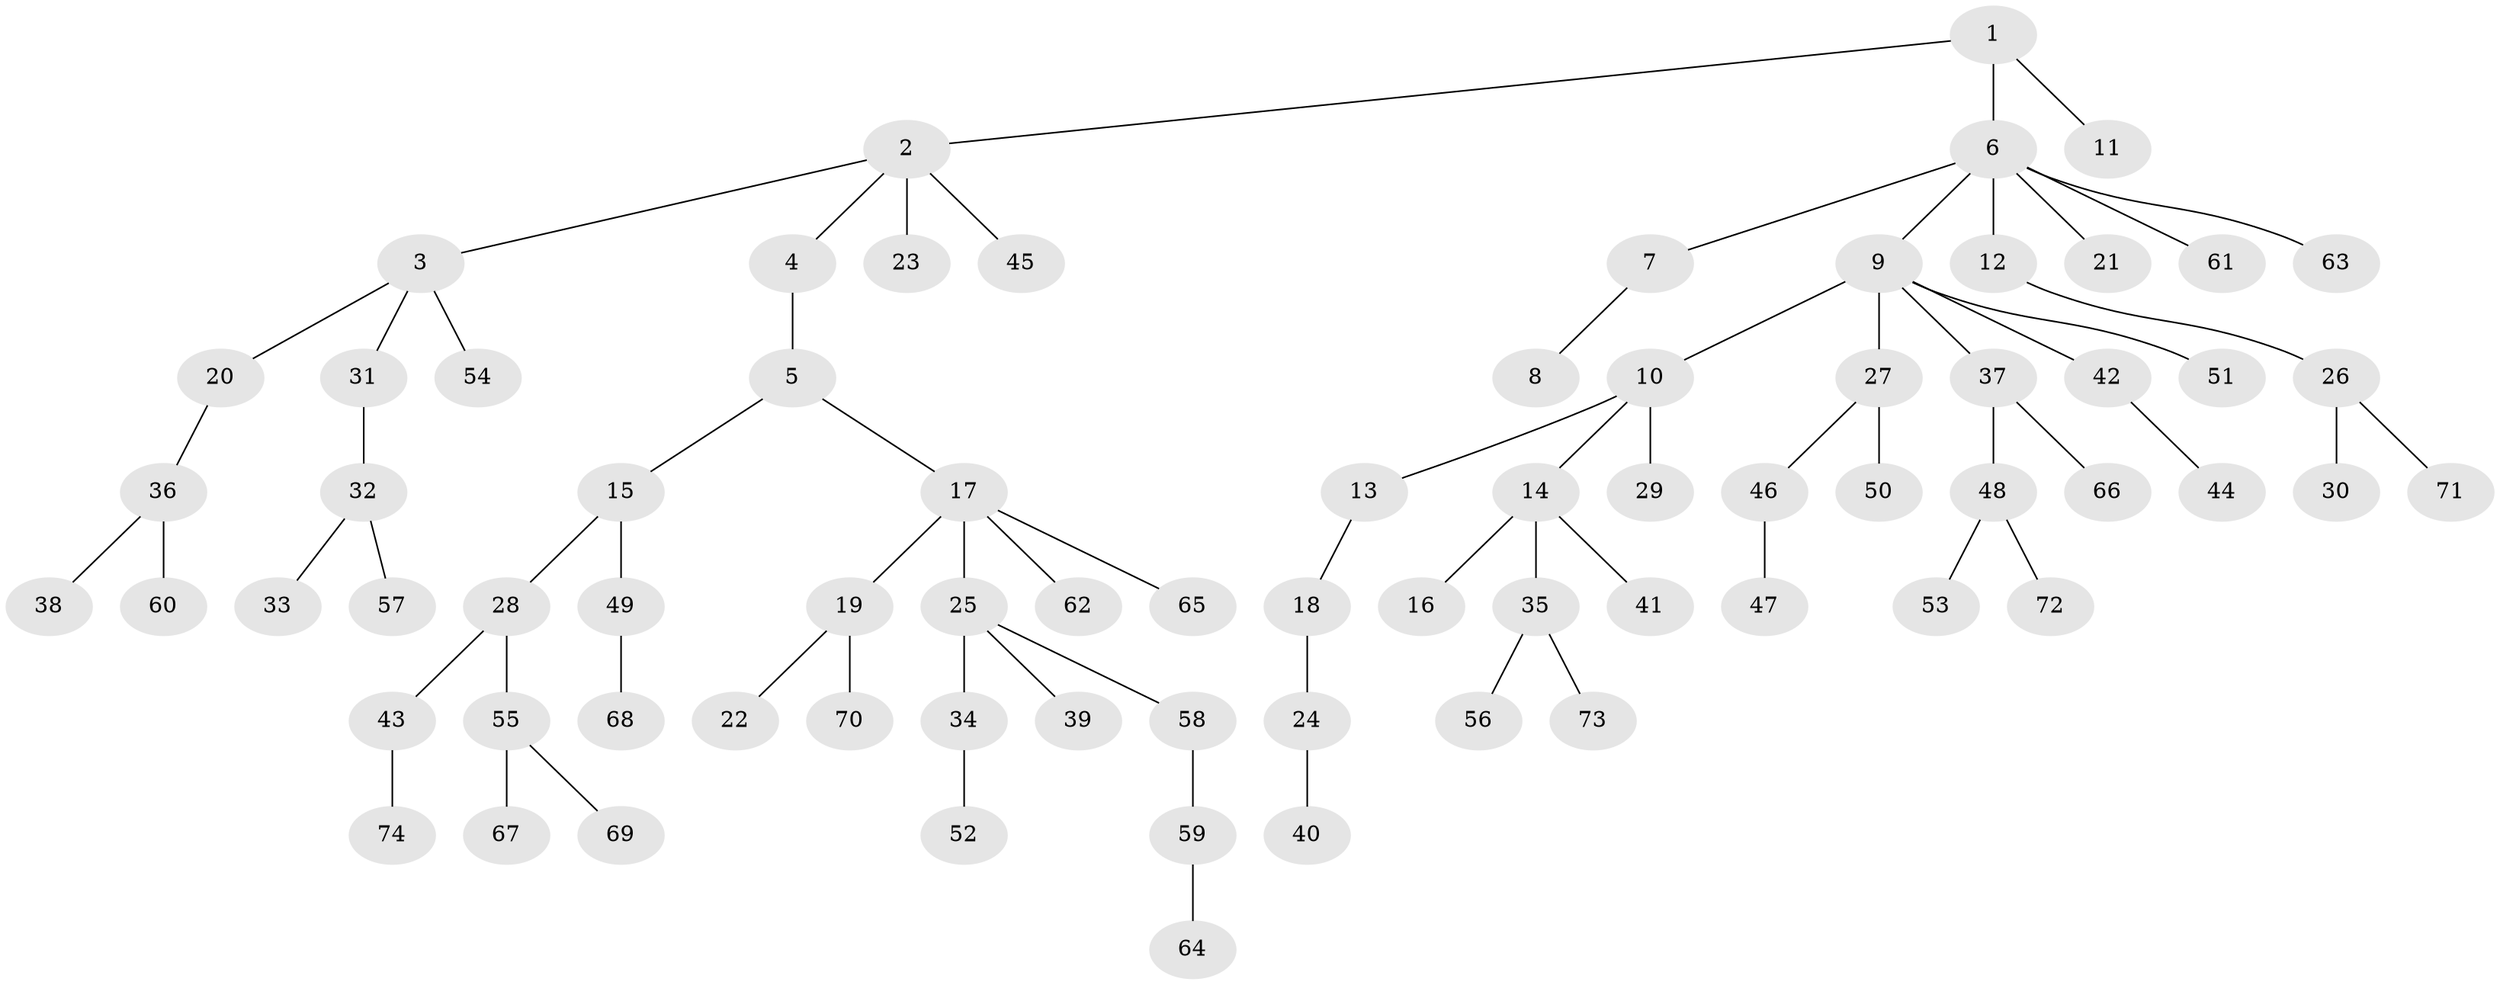 // original degree distribution, {3: 0.10135135135135136, 6: 0.013513513513513514, 5: 0.04054054054054054, 9: 0.013513513513513514, 2: 0.24324324324324326, 7: 0.006756756756756757, 1: 0.527027027027027, 4: 0.05405405405405406}
// Generated by graph-tools (version 1.1) at 2025/36/03/09/25 02:36:31]
// undirected, 74 vertices, 73 edges
graph export_dot {
graph [start="1"]
  node [color=gray90,style=filled];
  1;
  2;
  3;
  4;
  5;
  6;
  7;
  8;
  9;
  10;
  11;
  12;
  13;
  14;
  15;
  16;
  17;
  18;
  19;
  20;
  21;
  22;
  23;
  24;
  25;
  26;
  27;
  28;
  29;
  30;
  31;
  32;
  33;
  34;
  35;
  36;
  37;
  38;
  39;
  40;
  41;
  42;
  43;
  44;
  45;
  46;
  47;
  48;
  49;
  50;
  51;
  52;
  53;
  54;
  55;
  56;
  57;
  58;
  59;
  60;
  61;
  62;
  63;
  64;
  65;
  66;
  67;
  68;
  69;
  70;
  71;
  72;
  73;
  74;
  1 -- 2 [weight=1.0];
  1 -- 6 [weight=2.0];
  1 -- 11 [weight=1.0];
  2 -- 3 [weight=1.0];
  2 -- 4 [weight=1.0];
  2 -- 23 [weight=2.0];
  2 -- 45 [weight=1.0];
  3 -- 20 [weight=1.0];
  3 -- 31 [weight=1.0];
  3 -- 54 [weight=1.0];
  4 -- 5 [weight=1.0];
  5 -- 15 [weight=1.0];
  5 -- 17 [weight=1.0];
  6 -- 7 [weight=1.0];
  6 -- 9 [weight=1.0];
  6 -- 12 [weight=1.0];
  6 -- 21 [weight=1.0];
  6 -- 61 [weight=1.0];
  6 -- 63 [weight=1.0];
  7 -- 8 [weight=1.0];
  9 -- 10 [weight=1.0];
  9 -- 27 [weight=3.0];
  9 -- 37 [weight=1.0];
  9 -- 42 [weight=1.0];
  9 -- 51 [weight=1.0];
  10 -- 13 [weight=1.0];
  10 -- 14 [weight=1.0];
  10 -- 29 [weight=1.0];
  12 -- 26 [weight=1.0];
  13 -- 18 [weight=1.0];
  14 -- 16 [weight=1.0];
  14 -- 35 [weight=1.0];
  14 -- 41 [weight=1.0];
  15 -- 28 [weight=1.0];
  15 -- 49 [weight=2.0];
  17 -- 19 [weight=1.0];
  17 -- 25 [weight=1.0];
  17 -- 62 [weight=1.0];
  17 -- 65 [weight=1.0];
  18 -- 24 [weight=1.0];
  19 -- 22 [weight=1.0];
  19 -- 70 [weight=2.0];
  20 -- 36 [weight=1.0];
  24 -- 40 [weight=1.0];
  25 -- 34 [weight=1.0];
  25 -- 39 [weight=1.0];
  25 -- 58 [weight=1.0];
  26 -- 30 [weight=1.0];
  26 -- 71 [weight=1.0];
  27 -- 46 [weight=1.0];
  27 -- 50 [weight=1.0];
  28 -- 43 [weight=1.0];
  28 -- 55 [weight=1.0];
  31 -- 32 [weight=1.0];
  32 -- 33 [weight=1.0];
  32 -- 57 [weight=1.0];
  34 -- 52 [weight=1.0];
  35 -- 56 [weight=1.0];
  35 -- 73 [weight=1.0];
  36 -- 38 [weight=1.0];
  36 -- 60 [weight=1.0];
  37 -- 48 [weight=1.0];
  37 -- 66 [weight=1.0];
  42 -- 44 [weight=1.0];
  43 -- 74 [weight=1.0];
  46 -- 47 [weight=2.0];
  48 -- 53 [weight=1.0];
  48 -- 72 [weight=1.0];
  49 -- 68 [weight=1.0];
  55 -- 67 [weight=1.0];
  55 -- 69 [weight=1.0];
  58 -- 59 [weight=1.0];
  59 -- 64 [weight=2.0];
}
